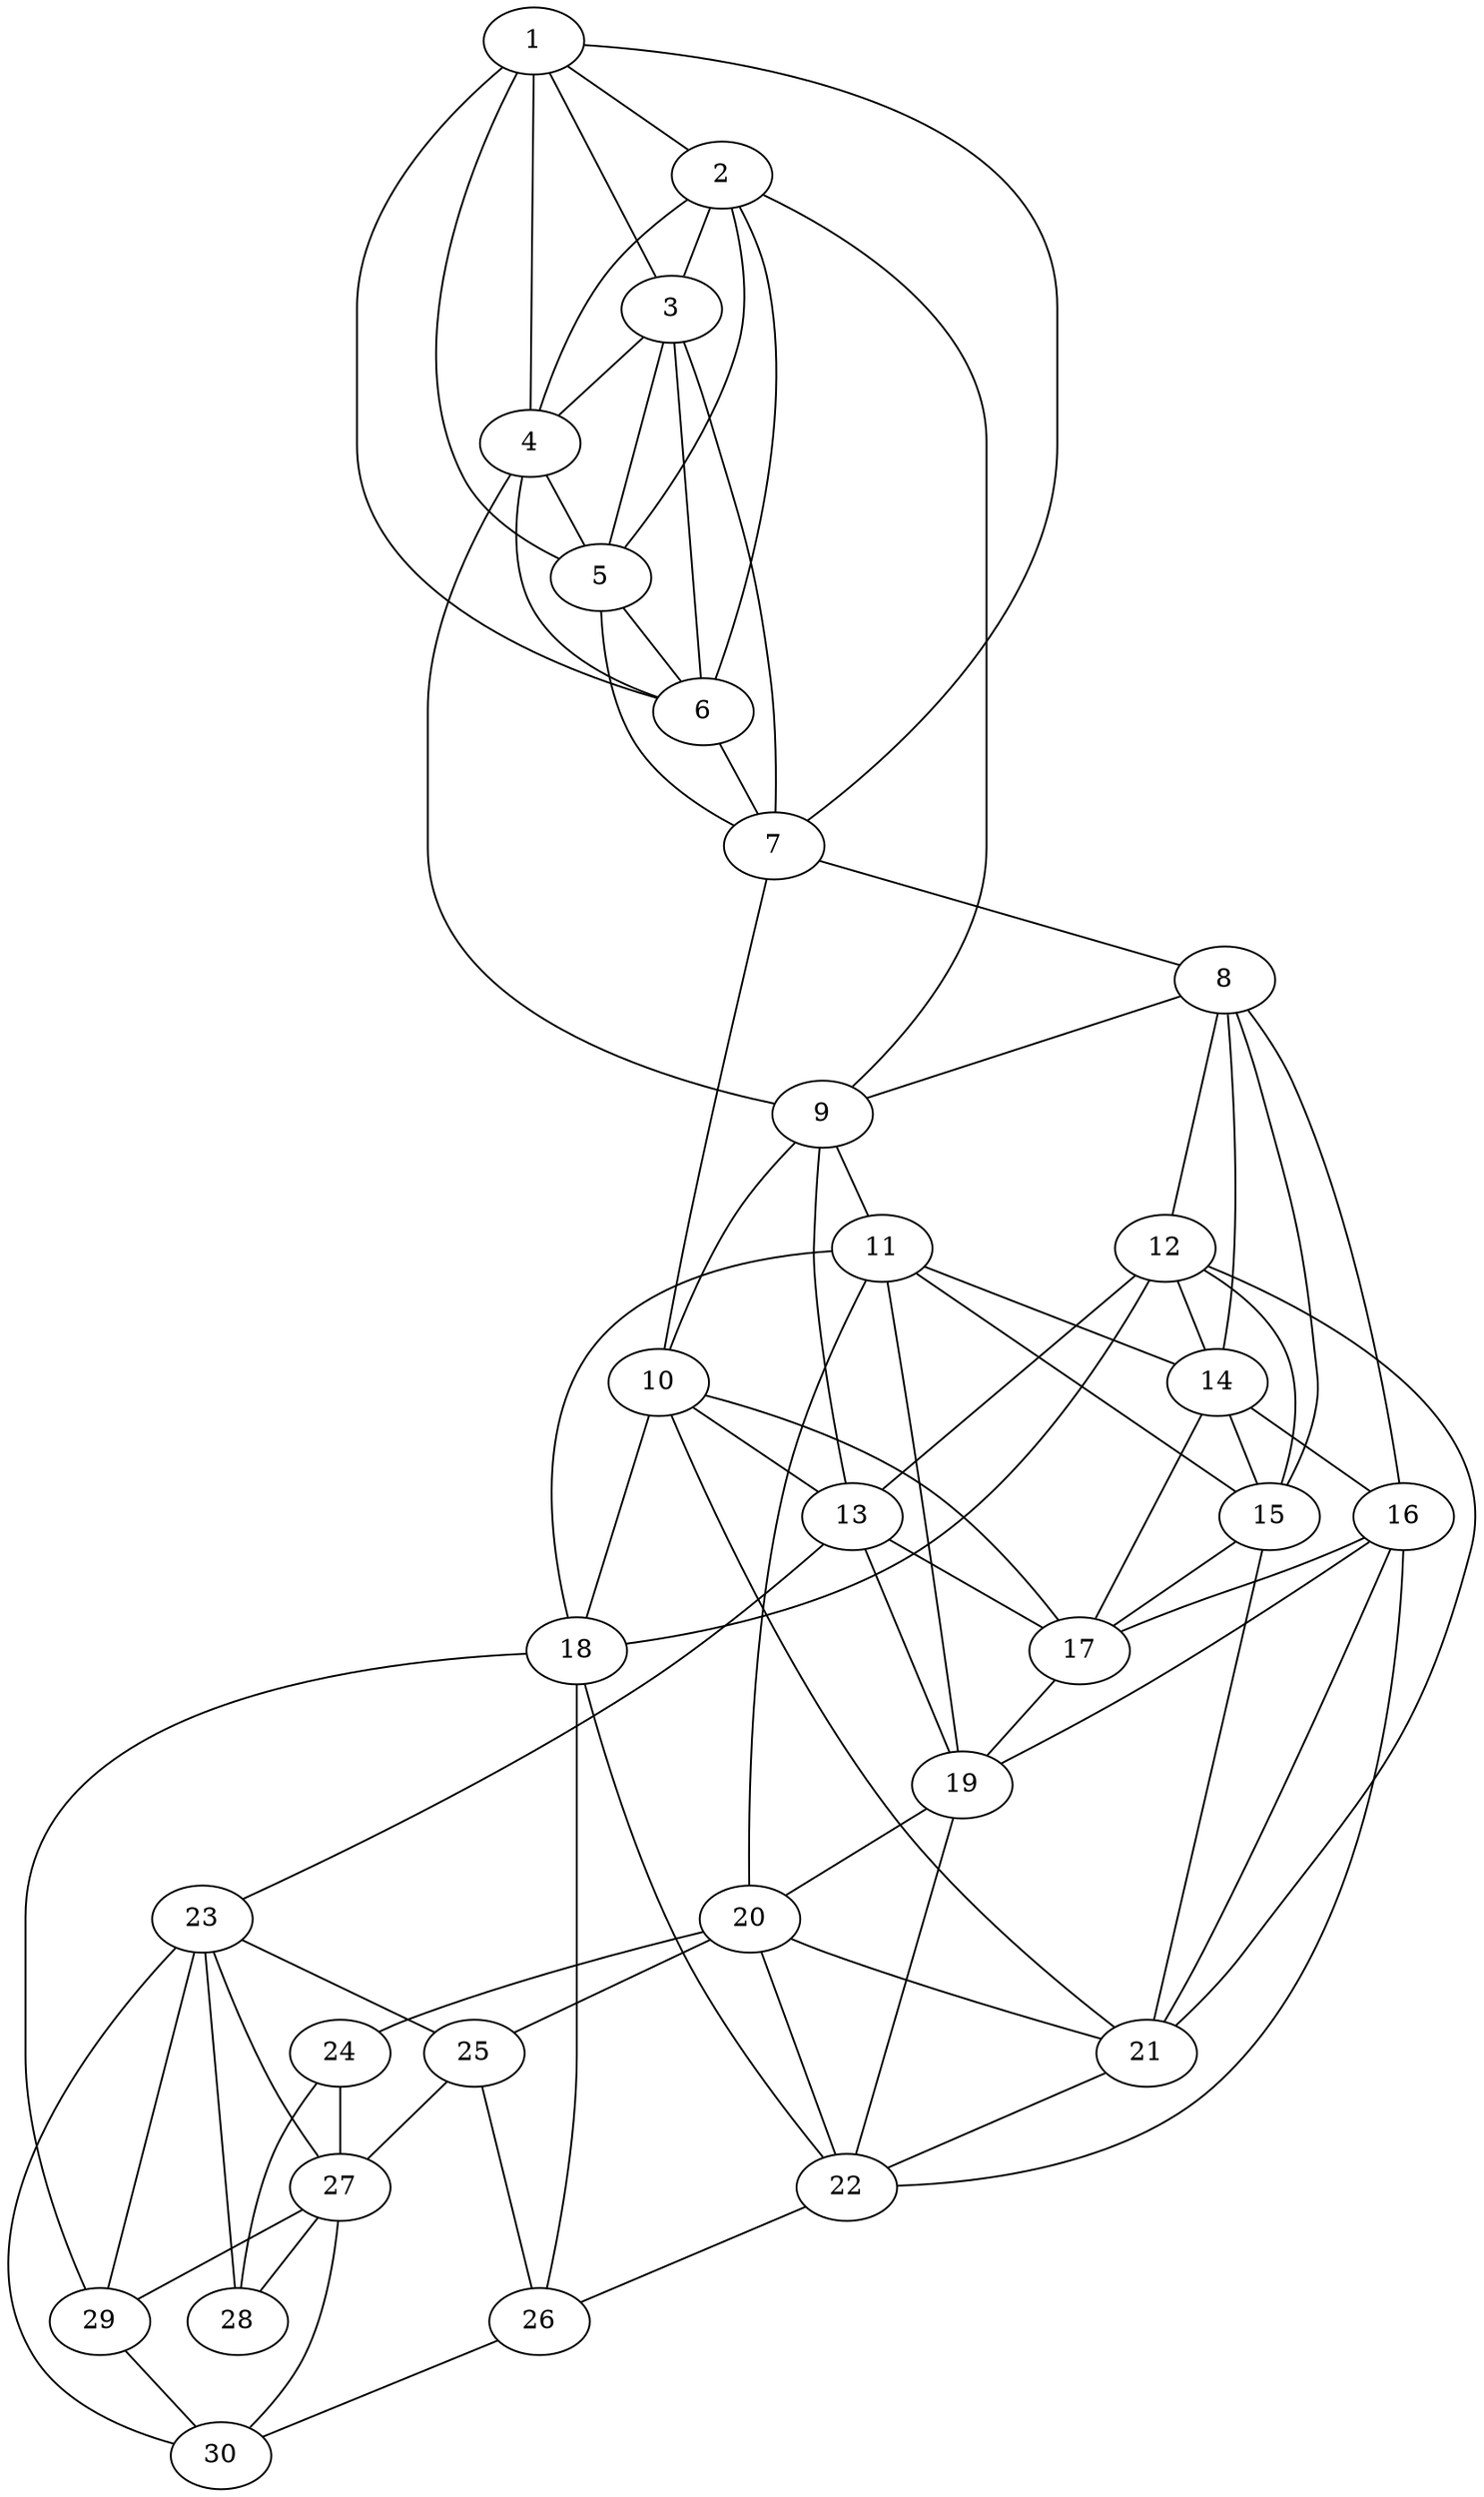 graph g_m_83{
1--2
1--3
1--4
1--5
1--6
2--3
2--4
2--5
2--6
3--4
3--5
3--6
4--5
4--6
5--6
1--7
3--7
5--7
6--7
7--8
2--9
4--9
8--9
7--10
9--10
9--11
8--12
9--13
10--13
12--13
8--14
11--14
12--14
8--15
11--15
12--15
14--15
8--16
14--16
10--17
13--17
14--17
15--17
16--17
10--18
11--18
12--18
11--19
13--19
16--19
17--19
11--20
19--20
10--21
12--21
15--21
16--21
20--21
16--22
18--22
19--22
20--22
21--22
13--23
20--24
20--25
23--25
18--26
22--26
25--26
23--27
24--27
25--27
23--28
24--28
27--28
18--29
23--29
27--29
23--30
26--30
27--30
29--30
}
